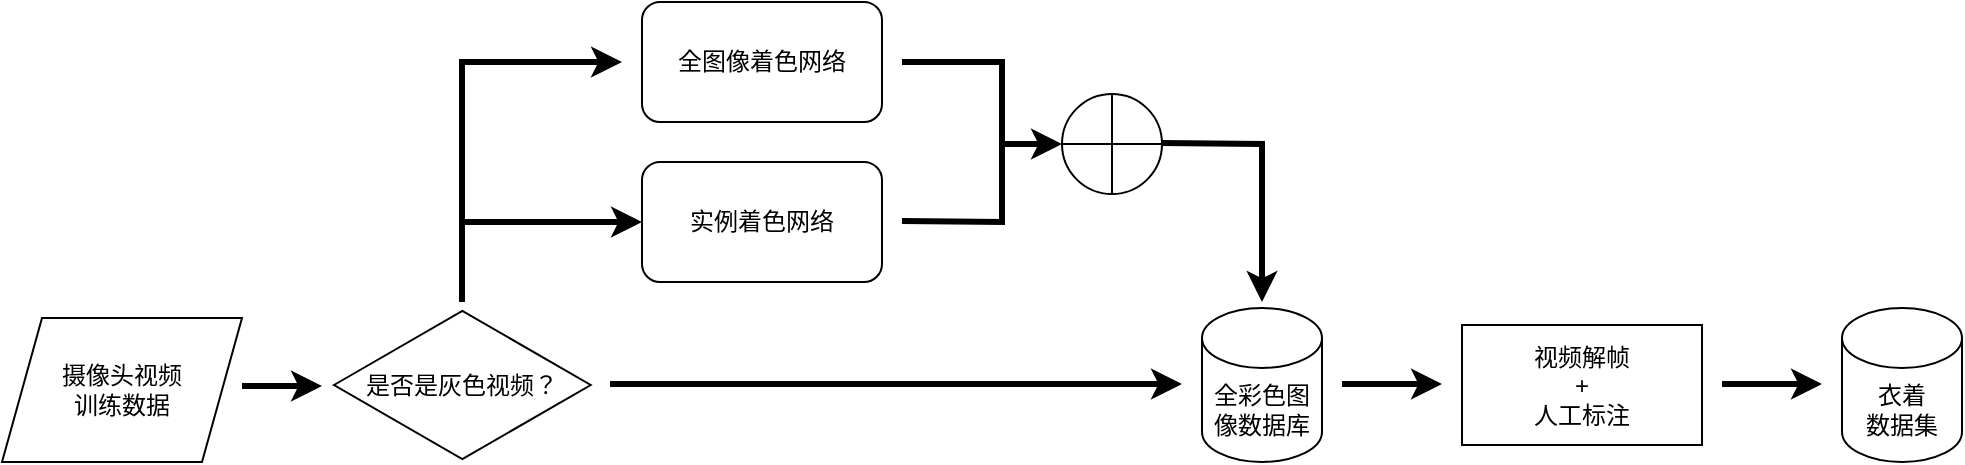 <mxfile version="16.0.3" type="github">
  <diagram id="9fs0jbMGToxrDvv_5c6s" name="Page-1">
    <mxGraphModel dx="1422" dy="762" grid="1" gridSize="10" guides="1" tooltips="1" connect="1" arrows="1" fold="1" page="1" pageScale="1" pageWidth="827" pageHeight="1169" math="0" shadow="0">
      <root>
        <mxCell id="0" />
        <mxCell id="1" parent="0" />
        <mxCell id="qQ-a2JhAL3kPGBjxck63-1" value="摄像头视频&lt;br&gt;训练数据" style="shape=parallelogram;perimeter=parallelogramPerimeter;whiteSpace=wrap;html=1;fixedSize=1;" parent="1" vertex="1">
          <mxGeometry x="20" y="168" width="120" height="72" as="geometry" />
        </mxCell>
        <mxCell id="qQ-a2JhAL3kPGBjxck63-3" value="是否是灰色视频？" style="html=1;whiteSpace=wrap;aspect=fixed;shape=isoRectangle;" parent="1" vertex="1">
          <mxGeometry x="186" y="163" width="128.34" height="77" as="geometry" />
        </mxCell>
        <mxCell id="qQ-a2JhAL3kPGBjxck63-4" value="" style="endArrow=classic;html=1;rounded=0;strokeWidth=3;" parent="1" edge="1">
          <mxGeometry width="50" height="50" relative="1" as="geometry">
            <mxPoint x="140" y="202" as="sourcePoint" />
            <mxPoint x="180" y="202" as="targetPoint" />
          </mxGeometry>
        </mxCell>
        <mxCell id="qQ-a2JhAL3kPGBjxck63-6" value="全图像着色网络" style="rounded=1;whiteSpace=wrap;html=1;" parent="1" vertex="1">
          <mxGeometry x="340" y="10" width="120" height="60" as="geometry" />
        </mxCell>
        <mxCell id="qQ-a2JhAL3kPGBjxck63-7" value="实例着色网络" style="rounded=1;whiteSpace=wrap;html=1;" parent="1" vertex="1">
          <mxGeometry x="340" y="90" width="120" height="60" as="geometry" />
        </mxCell>
        <mxCell id="qQ-a2JhAL3kPGBjxck63-8" value="" style="endArrow=classic;html=1;rounded=0;strokeWidth=3;" parent="1" edge="1">
          <mxGeometry width="50" height="50" relative="1" as="geometry">
            <mxPoint x="250" y="160" as="sourcePoint" />
            <mxPoint x="330" y="40" as="targetPoint" />
            <Array as="points">
              <mxPoint x="250" y="40" />
            </Array>
          </mxGeometry>
        </mxCell>
        <mxCell id="qQ-a2JhAL3kPGBjxck63-9" value="" style="endArrow=classic;html=1;rounded=0;strokeWidth=3;entryX=0;entryY=0.5;entryDx=0;entryDy=0;" parent="1" target="qQ-a2JhAL3kPGBjxck63-7" edge="1">
          <mxGeometry width="50" height="50" relative="1" as="geometry">
            <mxPoint x="250" y="120" as="sourcePoint" />
            <mxPoint x="380" y="270" as="targetPoint" />
          </mxGeometry>
        </mxCell>
        <mxCell id="qQ-a2JhAL3kPGBjxck63-10" value="" style="shape=orEllipse;perimeter=ellipsePerimeter;whiteSpace=wrap;html=1;backgroundOutline=1;" parent="1" vertex="1">
          <mxGeometry x="550" y="56" width="50" height="50" as="geometry" />
        </mxCell>
        <mxCell id="qQ-a2JhAL3kPGBjxck63-11" value="" style="endArrow=classic;html=1;rounded=0;strokeWidth=3;entryX=0;entryY=0.5;entryDx=0;entryDy=0;" parent="1" target="qQ-a2JhAL3kPGBjxck63-10" edge="1">
          <mxGeometry width="50" height="50" relative="1" as="geometry">
            <mxPoint x="470" y="40" as="sourcePoint" />
            <mxPoint x="520" y="170" as="targetPoint" />
            <Array as="points">
              <mxPoint x="520" y="40" />
              <mxPoint x="520" y="81" />
            </Array>
          </mxGeometry>
        </mxCell>
        <mxCell id="qQ-a2JhAL3kPGBjxck63-12" value="" style="endArrow=none;html=1;rounded=0;strokeWidth=3;endFill=0;" parent="1" edge="1">
          <mxGeometry width="50" height="50" relative="1" as="geometry">
            <mxPoint x="470" y="119.5" as="sourcePoint" />
            <mxPoint x="520" y="80" as="targetPoint" />
            <Array as="points">
              <mxPoint x="520" y="120" />
            </Array>
          </mxGeometry>
        </mxCell>
        <mxCell id="qQ-a2JhAL3kPGBjxck63-13" value="" style="endArrow=classic;html=1;rounded=0;strokeWidth=3;" parent="1" edge="1">
          <mxGeometry width="50" height="50" relative="1" as="geometry">
            <mxPoint x="600" y="80.5" as="sourcePoint" />
            <mxPoint x="650" y="160" as="targetPoint" />
            <Array as="points">
              <mxPoint x="650" y="81" />
            </Array>
          </mxGeometry>
        </mxCell>
        <mxCell id="qQ-a2JhAL3kPGBjxck63-14" value="全彩色图像数据库" style="shape=cylinder3;whiteSpace=wrap;html=1;boundedLbl=1;backgroundOutline=1;size=15;" parent="1" vertex="1">
          <mxGeometry x="620" y="163" width="60" height="77" as="geometry" />
        </mxCell>
        <mxCell id="qQ-a2JhAL3kPGBjxck63-15" value="" style="endArrow=classic;html=1;rounded=0;strokeWidth=3;" parent="1" edge="1">
          <mxGeometry width="50" height="50" relative="1" as="geometry">
            <mxPoint x="324" y="201" as="sourcePoint" />
            <mxPoint x="610" y="201" as="targetPoint" />
          </mxGeometry>
        </mxCell>
        <mxCell id="qQ-a2JhAL3kPGBjxck63-16" value="" style="endArrow=classic;html=1;rounded=0;strokeWidth=3;" parent="1" edge="1">
          <mxGeometry width="50" height="50" relative="1" as="geometry">
            <mxPoint x="690" y="201" as="sourcePoint" />
            <mxPoint x="740" y="201" as="targetPoint" />
          </mxGeometry>
        </mxCell>
        <mxCell id="qQ-a2JhAL3kPGBjxck63-17" value="视频解帧&lt;br&gt;+&lt;br&gt;人工标注" style="rounded=0;whiteSpace=wrap;html=1;" parent="1" vertex="1">
          <mxGeometry x="750" y="171.5" width="120" height="60" as="geometry" />
        </mxCell>
        <mxCell id="qQ-a2JhAL3kPGBjxck63-18" value="" style="endArrow=classic;html=1;rounded=0;strokeWidth=3;" parent="1" edge="1">
          <mxGeometry width="50" height="50" relative="1" as="geometry">
            <mxPoint x="880" y="201" as="sourcePoint" />
            <mxPoint x="930" y="201" as="targetPoint" />
          </mxGeometry>
        </mxCell>
        <mxCell id="qQ-a2JhAL3kPGBjxck63-19" value="衣着&lt;br&gt;数据集" style="shape=cylinder3;whiteSpace=wrap;html=1;boundedLbl=1;backgroundOutline=1;size=15;" parent="1" vertex="1">
          <mxGeometry x="940" y="163" width="60" height="77" as="geometry" />
        </mxCell>
      </root>
    </mxGraphModel>
  </diagram>
</mxfile>
